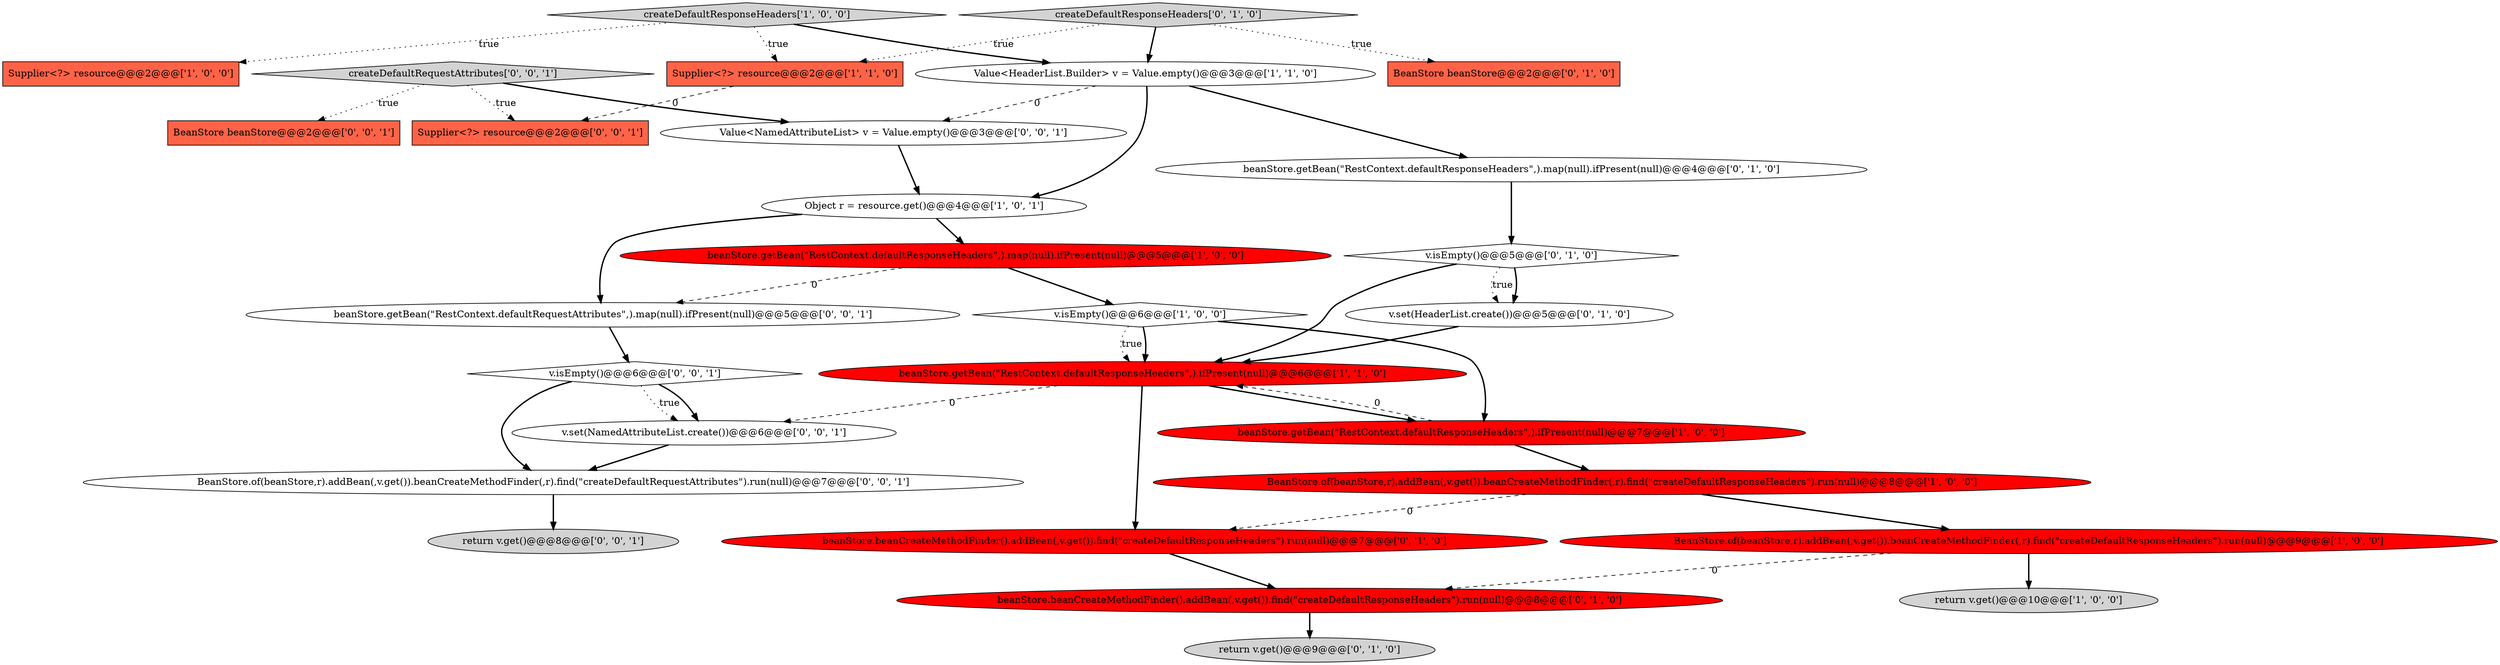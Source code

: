 digraph {
23 [style = filled, label = "return v.get()@@@8@@@['0', '0', '1']", fillcolor = lightgray, shape = ellipse image = "AAA0AAABBB3BBB"];
6 [style = filled, label = "createDefaultResponseHeaders['1', '0', '0']", fillcolor = lightgray, shape = diamond image = "AAA0AAABBB1BBB"];
2 [style = filled, label = "Value<HeaderList.Builder> v = Value.empty()@@@3@@@['1', '1', '0']", fillcolor = white, shape = ellipse image = "AAA0AAABBB1BBB"];
4 [style = filled, label = "BeanStore.of(beanStore,r).addBean(,v.get()).beanCreateMethodFinder(,r).find(\"createDefaultResponseHeaders\").run(null)@@@8@@@['1', '0', '0']", fillcolor = red, shape = ellipse image = "AAA1AAABBB1BBB"];
19 [style = filled, label = "return v.get()@@@9@@@['0', '1', '0']", fillcolor = lightgray, shape = ellipse image = "AAA0AAABBB2BBB"];
28 [style = filled, label = "Supplier<?> resource@@@2@@@['0', '0', '1']", fillcolor = tomato, shape = box image = "AAA0AAABBB3BBB"];
16 [style = filled, label = "beanStore.beanCreateMethodFinder().addBean(,v.get()).find(\"createDefaultResponseHeaders\").run(null)@@@8@@@['0', '1', '0']", fillcolor = red, shape = ellipse image = "AAA1AAABBB2BBB"];
18 [style = filled, label = "beanStore.beanCreateMethodFinder().addBean(,v.get()).find(\"createDefaultResponseHeaders\").run(null)@@@7@@@['0', '1', '0']", fillcolor = red, shape = ellipse image = "AAA1AAABBB2BBB"];
14 [style = filled, label = "beanStore.getBean(\"RestContext.defaultResponseHeaders\",).map(null).ifPresent(null)@@@4@@@['0', '1', '0']", fillcolor = white, shape = ellipse image = "AAA0AAABBB2BBB"];
3 [style = filled, label = "beanStore.getBean(\"RestContext.defaultResponseHeaders\",).ifPresent(null)@@@7@@@['1', '0', '0']", fillcolor = red, shape = ellipse image = "AAA1AAABBB1BBB"];
10 [style = filled, label = "beanStore.getBean(\"RestContext.defaultResponseHeaders\",).ifPresent(null)@@@6@@@['1', '1', '0']", fillcolor = red, shape = ellipse image = "AAA1AAABBB1BBB"];
17 [style = filled, label = "v.isEmpty()@@@5@@@['0', '1', '0']", fillcolor = white, shape = diamond image = "AAA0AAABBB2BBB"];
21 [style = filled, label = "v.set(NamedAttributeList.create())@@@6@@@['0', '0', '1']", fillcolor = white, shape = ellipse image = "AAA0AAABBB3BBB"];
20 [style = filled, label = "v.isEmpty()@@@6@@@['0', '0', '1']", fillcolor = white, shape = diamond image = "AAA0AAABBB3BBB"];
13 [style = filled, label = "createDefaultResponseHeaders['0', '1', '0']", fillcolor = lightgray, shape = diamond image = "AAA0AAABBB2BBB"];
7 [style = filled, label = "beanStore.getBean(\"RestContext.defaultResponseHeaders\",).map(null).ifPresent(null)@@@5@@@['1', '0', '0']", fillcolor = red, shape = ellipse image = "AAA1AAABBB1BBB"];
1 [style = filled, label = "return v.get()@@@10@@@['1', '0', '0']", fillcolor = lightgray, shape = ellipse image = "AAA0AAABBB1BBB"];
8 [style = filled, label = "v.isEmpty()@@@6@@@['1', '0', '0']", fillcolor = white, shape = diamond image = "AAA0AAABBB1BBB"];
24 [style = filled, label = "BeanStore.of(beanStore,r).addBean(,v.get()).beanCreateMethodFinder(,r).find(\"createDefaultRequestAttributes\").run(null)@@@7@@@['0', '0', '1']", fillcolor = white, shape = ellipse image = "AAA0AAABBB3BBB"];
11 [style = filled, label = "Supplier<?> resource@@@2@@@['1', '1', '0']", fillcolor = tomato, shape = box image = "AAA0AAABBB1BBB"];
15 [style = filled, label = "BeanStore beanStore@@@2@@@['0', '1', '0']", fillcolor = tomato, shape = box image = "AAA0AAABBB2BBB"];
26 [style = filled, label = "createDefaultRequestAttributes['0', '0', '1']", fillcolor = lightgray, shape = diamond image = "AAA0AAABBB3BBB"];
27 [style = filled, label = "beanStore.getBean(\"RestContext.defaultRequestAttributes\",).map(null).ifPresent(null)@@@5@@@['0', '0', '1']", fillcolor = white, shape = ellipse image = "AAA0AAABBB3BBB"];
22 [style = filled, label = "Value<NamedAttributeList> v = Value.empty()@@@3@@@['0', '0', '1']", fillcolor = white, shape = ellipse image = "AAA0AAABBB3BBB"];
9 [style = filled, label = "Supplier<?> resource@@@2@@@['1', '0', '0']", fillcolor = tomato, shape = box image = "AAA0AAABBB1BBB"];
5 [style = filled, label = "BeanStore.of(beanStore,r).addBean(,v.get()).beanCreateMethodFinder(,r).find(\"createDefaultResponseHeaders\").run(null)@@@9@@@['1', '0', '0']", fillcolor = red, shape = ellipse image = "AAA1AAABBB1BBB"];
12 [style = filled, label = "v.set(HeaderList.create())@@@5@@@['0', '1', '0']", fillcolor = white, shape = ellipse image = "AAA0AAABBB2BBB"];
25 [style = filled, label = "BeanStore beanStore@@@2@@@['0', '0', '1']", fillcolor = tomato, shape = box image = "AAA0AAABBB3BBB"];
0 [style = filled, label = "Object r = resource.get()@@@4@@@['1', '0', '1']", fillcolor = white, shape = ellipse image = "AAA0AAABBB1BBB"];
17->10 [style = bold, label=""];
10->18 [style = bold, label=""];
8->10 [style = bold, label=""];
4->18 [style = dashed, label="0"];
10->21 [style = dashed, label="0"];
0->27 [style = bold, label=""];
26->25 [style = dotted, label="true"];
8->3 [style = bold, label=""];
10->3 [style = bold, label=""];
14->17 [style = bold, label=""];
21->24 [style = bold, label=""];
20->21 [style = dotted, label="true"];
8->10 [style = dotted, label="true"];
16->19 [style = bold, label=""];
7->8 [style = bold, label=""];
3->4 [style = bold, label=""];
26->22 [style = bold, label=""];
0->7 [style = bold, label=""];
6->2 [style = bold, label=""];
20->21 [style = bold, label=""];
5->16 [style = dashed, label="0"];
7->27 [style = dashed, label="0"];
11->28 [style = dashed, label="0"];
5->1 [style = bold, label=""];
2->0 [style = bold, label=""];
17->12 [style = bold, label=""];
12->10 [style = bold, label=""];
22->0 [style = bold, label=""];
17->12 [style = dotted, label="true"];
6->9 [style = dotted, label="true"];
26->28 [style = dotted, label="true"];
2->14 [style = bold, label=""];
13->11 [style = dotted, label="true"];
13->15 [style = dotted, label="true"];
3->10 [style = dashed, label="0"];
6->11 [style = dotted, label="true"];
20->24 [style = bold, label=""];
2->22 [style = dashed, label="0"];
4->5 [style = bold, label=""];
27->20 [style = bold, label=""];
13->2 [style = bold, label=""];
24->23 [style = bold, label=""];
18->16 [style = bold, label=""];
}
